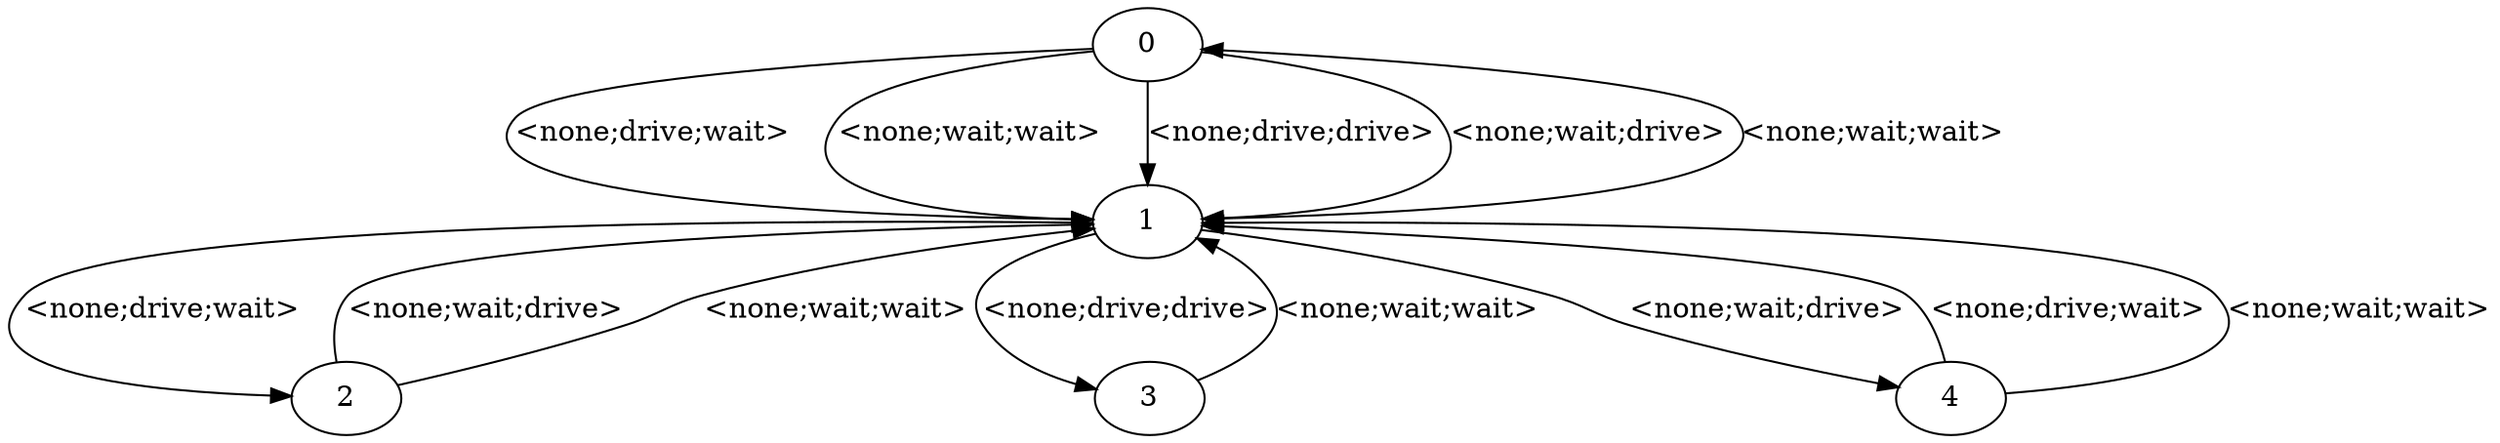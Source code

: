 digraph statespace {
 0 [label="0",shape=ellipse]
 1 [label="1",shape=ellipse]
 2 [label="2",shape=ellipse]
 3 [label="3",shape=ellipse]
 4 [label="4",shape=ellipse]
    0 -> 1[label="<none;drive;wait>"]
    0 -> 1[label="<none;wait;wait>"]
    0 -> 1[label="<none;drive;drive>"]
    0 -> 1[label="<none;wait;drive>"]
    1 -> 2[label="<none;drive;wait>"]
    1 -> 3[label="<none;drive;drive>"]
    1 -> 4[label="<none;wait;drive>"]
    1 -> 0[label="<none;wait;wait>"]
    2 -> 1[label="<none;wait;drive>"]
    2 -> 1[label="<none;wait;wait>"]
    3 -> 1[label="<none;wait;wait>"]
    4 -> 1[label="<none;drive;wait>"]
    4 -> 1[label="<none;wait;wait>"]
}

